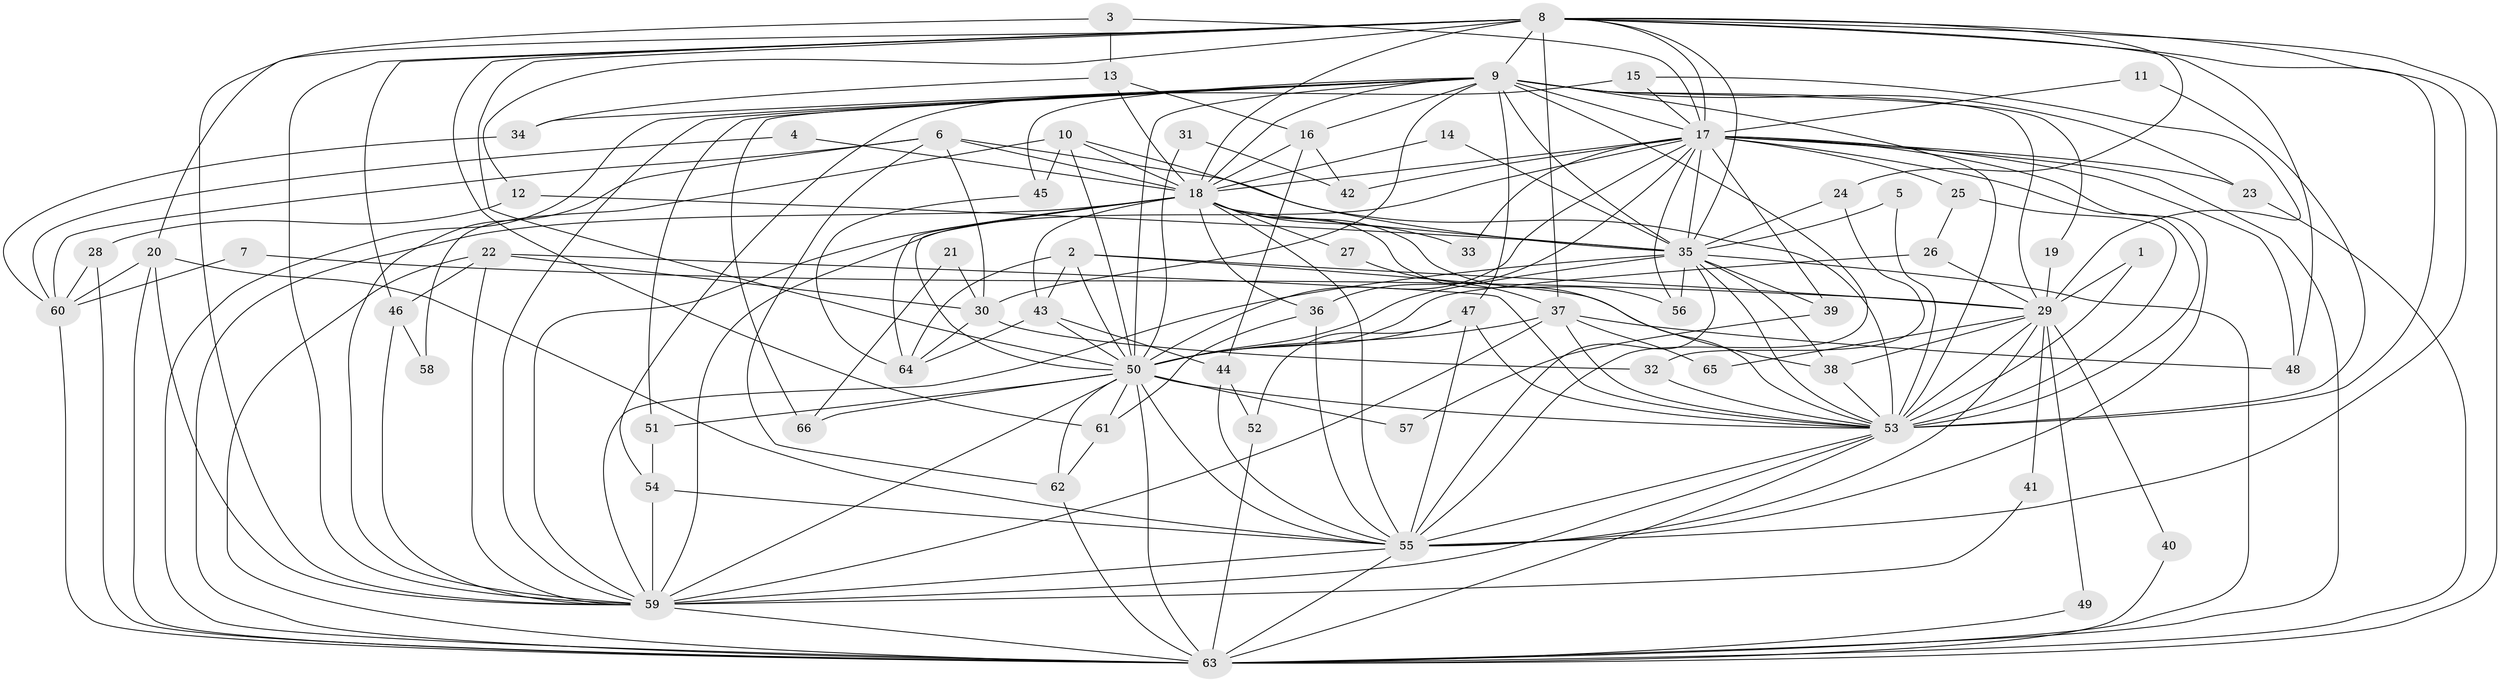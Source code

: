 // original degree distribution, {20: 0.015151515151515152, 19: 0.015151515151515152, 23: 0.007575757575757576, 28: 0.007575757575757576, 21: 0.007575757575757576, 24: 0.007575757575757576, 26: 0.007575757575757576, 27: 0.007575757575757576, 5: 0.06818181818181818, 6: 0.022727272727272728, 16: 0.007575757575757576, 2: 0.5227272727272727, 7: 0.007575757575757576, 3: 0.2196969696969697, 4: 0.07575757575757576}
// Generated by graph-tools (version 1.1) at 2025/01/03/09/25 03:01:12]
// undirected, 66 vertices, 192 edges
graph export_dot {
graph [start="1"]
  node [color=gray90,style=filled];
  1;
  2;
  3;
  4;
  5;
  6;
  7;
  8;
  9;
  10;
  11;
  12;
  13;
  14;
  15;
  16;
  17;
  18;
  19;
  20;
  21;
  22;
  23;
  24;
  25;
  26;
  27;
  28;
  29;
  30;
  31;
  32;
  33;
  34;
  35;
  36;
  37;
  38;
  39;
  40;
  41;
  42;
  43;
  44;
  45;
  46;
  47;
  48;
  49;
  50;
  51;
  52;
  53;
  54;
  55;
  56;
  57;
  58;
  59;
  60;
  61;
  62;
  63;
  64;
  65;
  66;
  1 -- 29 [weight=1.0];
  1 -- 53 [weight=1.0];
  2 -- 29 [weight=1.0];
  2 -- 38 [weight=1.0];
  2 -- 43 [weight=1.0];
  2 -- 50 [weight=1.0];
  2 -- 64 [weight=1.0];
  3 -- 13 [weight=1.0];
  3 -- 17 [weight=1.0];
  3 -- 59 [weight=1.0];
  4 -- 18 [weight=1.0];
  4 -- 60 [weight=1.0];
  5 -- 35 [weight=1.0];
  5 -- 53 [weight=1.0];
  6 -- 18 [weight=1.0];
  6 -- 30 [weight=1.0];
  6 -- 53 [weight=1.0];
  6 -- 59 [weight=1.0];
  6 -- 60 [weight=1.0];
  6 -- 62 [weight=1.0];
  7 -- 29 [weight=1.0];
  7 -- 60 [weight=1.0];
  8 -- 9 [weight=2.0];
  8 -- 12 [weight=1.0];
  8 -- 17 [weight=2.0];
  8 -- 18 [weight=1.0];
  8 -- 20 [weight=1.0];
  8 -- 24 [weight=1.0];
  8 -- 35 [weight=1.0];
  8 -- 37 [weight=2.0];
  8 -- 46 [weight=1.0];
  8 -- 48 [weight=1.0];
  8 -- 50 [weight=1.0];
  8 -- 53 [weight=1.0];
  8 -- 55 [weight=1.0];
  8 -- 59 [weight=1.0];
  8 -- 61 [weight=2.0];
  8 -- 63 [weight=1.0];
  9 -- 16 [weight=1.0];
  9 -- 17 [weight=1.0];
  9 -- 18 [weight=3.0];
  9 -- 19 [weight=1.0];
  9 -- 23 [weight=2.0];
  9 -- 29 [weight=1.0];
  9 -- 30 [weight=1.0];
  9 -- 34 [weight=1.0];
  9 -- 35 [weight=2.0];
  9 -- 45 [weight=1.0];
  9 -- 47 [weight=1.0];
  9 -- 50 [weight=1.0];
  9 -- 51 [weight=1.0];
  9 -- 53 [weight=2.0];
  9 -- 55 [weight=1.0];
  9 -- 59 [weight=1.0];
  9 -- 63 [weight=1.0];
  9 -- 66 [weight=1.0];
  10 -- 18 [weight=1.0];
  10 -- 35 [weight=1.0];
  10 -- 45 [weight=1.0];
  10 -- 50 [weight=1.0];
  10 -- 58 [weight=1.0];
  11 -- 17 [weight=1.0];
  11 -- 53 [weight=1.0];
  12 -- 28 [weight=1.0];
  12 -- 35 [weight=1.0];
  13 -- 16 [weight=1.0];
  13 -- 18 [weight=1.0];
  13 -- 34 [weight=1.0];
  14 -- 18 [weight=1.0];
  14 -- 35 [weight=1.0];
  15 -- 17 [weight=1.0];
  15 -- 29 [weight=1.0];
  15 -- 54 [weight=1.0];
  16 -- 18 [weight=2.0];
  16 -- 42 [weight=2.0];
  16 -- 44 [weight=1.0];
  17 -- 18 [weight=2.0];
  17 -- 23 [weight=1.0];
  17 -- 25 [weight=1.0];
  17 -- 33 [weight=1.0];
  17 -- 35 [weight=1.0];
  17 -- 36 [weight=1.0];
  17 -- 39 [weight=1.0];
  17 -- 42 [weight=1.0];
  17 -- 48 [weight=1.0];
  17 -- 50 [weight=1.0];
  17 -- 53 [weight=1.0];
  17 -- 55 [weight=1.0];
  17 -- 56 [weight=1.0];
  17 -- 59 [weight=1.0];
  17 -- 63 [weight=2.0];
  18 -- 27 [weight=1.0];
  18 -- 33 [weight=1.0];
  18 -- 35 [weight=1.0];
  18 -- 36 [weight=1.0];
  18 -- 43 [weight=1.0];
  18 -- 50 [weight=1.0];
  18 -- 53 [weight=1.0];
  18 -- 55 [weight=1.0];
  18 -- 56 [weight=2.0];
  18 -- 59 [weight=1.0];
  18 -- 63 [weight=1.0];
  18 -- 64 [weight=1.0];
  19 -- 29 [weight=2.0];
  20 -- 55 [weight=1.0];
  20 -- 59 [weight=1.0];
  20 -- 60 [weight=1.0];
  20 -- 63 [weight=1.0];
  21 -- 30 [weight=1.0];
  21 -- 66 [weight=1.0];
  22 -- 30 [weight=1.0];
  22 -- 46 [weight=1.0];
  22 -- 53 [weight=1.0];
  22 -- 59 [weight=1.0];
  22 -- 63 [weight=1.0];
  23 -- 63 [weight=1.0];
  24 -- 32 [weight=1.0];
  24 -- 35 [weight=1.0];
  25 -- 26 [weight=1.0];
  25 -- 53 [weight=1.0];
  26 -- 29 [weight=1.0];
  26 -- 50 [weight=1.0];
  27 -- 37 [weight=1.0];
  28 -- 60 [weight=1.0];
  28 -- 63 [weight=1.0];
  29 -- 38 [weight=1.0];
  29 -- 40 [weight=1.0];
  29 -- 41 [weight=1.0];
  29 -- 49 [weight=1.0];
  29 -- 53 [weight=2.0];
  29 -- 55 [weight=2.0];
  29 -- 65 [weight=1.0];
  30 -- 32 [weight=1.0];
  30 -- 64 [weight=1.0];
  31 -- 42 [weight=1.0];
  31 -- 50 [weight=1.0];
  32 -- 53 [weight=1.0];
  34 -- 60 [weight=1.0];
  35 -- 38 [weight=1.0];
  35 -- 39 [weight=1.0];
  35 -- 50 [weight=3.0];
  35 -- 53 [weight=2.0];
  35 -- 55 [weight=1.0];
  35 -- 56 [weight=1.0];
  35 -- 59 [weight=1.0];
  35 -- 63 [weight=1.0];
  36 -- 55 [weight=1.0];
  36 -- 61 [weight=1.0];
  37 -- 48 [weight=1.0];
  37 -- 50 [weight=1.0];
  37 -- 53 [weight=1.0];
  37 -- 59 [weight=1.0];
  37 -- 65 [weight=1.0];
  38 -- 53 [weight=2.0];
  39 -- 57 [weight=1.0];
  40 -- 63 [weight=1.0];
  41 -- 59 [weight=1.0];
  43 -- 44 [weight=1.0];
  43 -- 50 [weight=1.0];
  43 -- 64 [weight=1.0];
  44 -- 52 [weight=1.0];
  44 -- 55 [weight=1.0];
  45 -- 64 [weight=1.0];
  46 -- 58 [weight=1.0];
  46 -- 59 [weight=1.0];
  47 -- 50 [weight=1.0];
  47 -- 52 [weight=1.0];
  47 -- 53 [weight=1.0];
  47 -- 55 [weight=1.0];
  49 -- 63 [weight=1.0];
  50 -- 51 [weight=1.0];
  50 -- 53 [weight=1.0];
  50 -- 55 [weight=1.0];
  50 -- 57 [weight=1.0];
  50 -- 59 [weight=1.0];
  50 -- 61 [weight=1.0];
  50 -- 62 [weight=2.0];
  50 -- 63 [weight=2.0];
  50 -- 66 [weight=2.0];
  51 -- 54 [weight=1.0];
  52 -- 63 [weight=1.0];
  53 -- 55 [weight=2.0];
  53 -- 59 [weight=2.0];
  53 -- 63 [weight=1.0];
  54 -- 55 [weight=1.0];
  54 -- 59 [weight=1.0];
  55 -- 59 [weight=2.0];
  55 -- 63 [weight=1.0];
  59 -- 63 [weight=1.0];
  60 -- 63 [weight=1.0];
  61 -- 62 [weight=1.0];
  62 -- 63 [weight=1.0];
}
